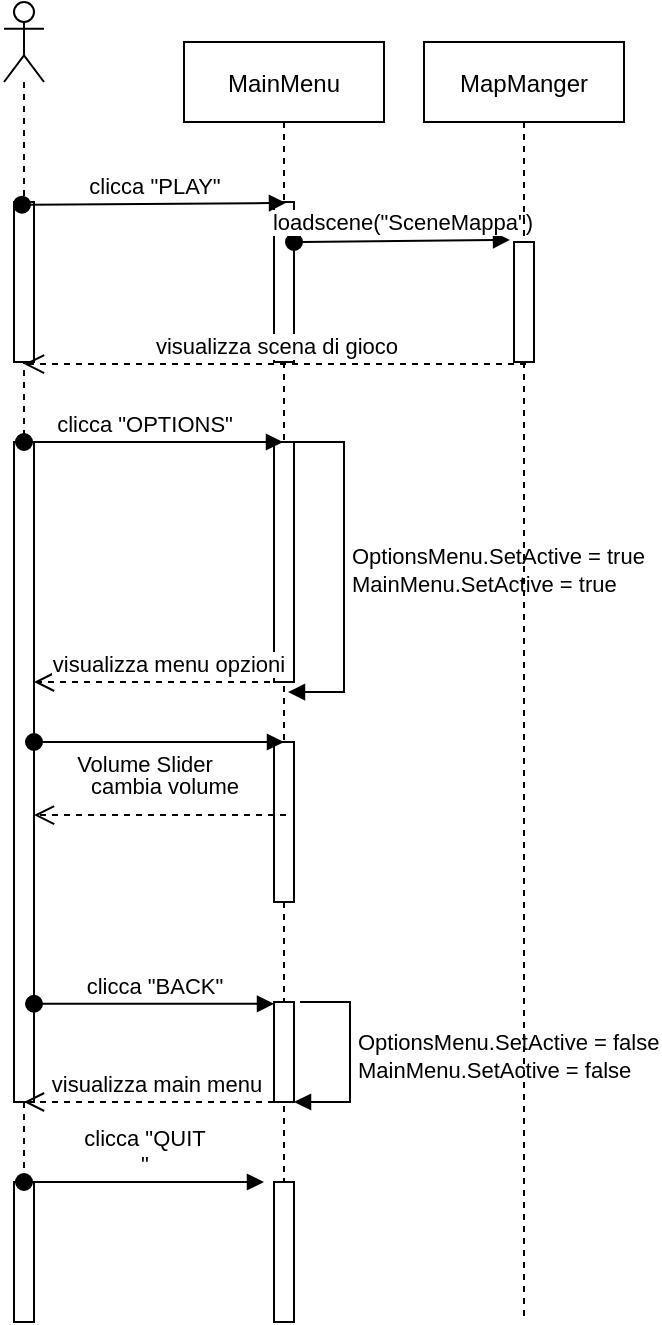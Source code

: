 <mxfile version="19.0.0" type="github">
  <diagram id="kgpKYQtTHZ0yAKxKKP6v" name="Page-1">
    <mxGraphModel dx="1178" dy="570" grid="1" gridSize="10" guides="1" tooltips="1" connect="1" arrows="1" fold="1" page="1" pageScale="1" pageWidth="850" pageHeight="1100" math="0" shadow="0">
      <root>
        <mxCell id="0" />
        <mxCell id="1" parent="0" />
        <mxCell id="3nuBFxr9cyL0pnOWT2aG-1" value="MainMenu" style="shape=umlLifeline;perimeter=lifelinePerimeter;container=1;collapsible=0;recursiveResize=0;rounded=0;shadow=0;strokeWidth=1;" parent="1" vertex="1">
          <mxGeometry x="100" y="80" width="100" height="640" as="geometry" />
        </mxCell>
        <mxCell id="3nuBFxr9cyL0pnOWT2aG-2" value="" style="points=[];perimeter=orthogonalPerimeter;rounded=0;shadow=0;strokeWidth=1;" parent="3nuBFxr9cyL0pnOWT2aG-1" vertex="1">
          <mxGeometry x="45" y="80" width="10" height="80" as="geometry" />
        </mxCell>
        <mxCell id="cQk28mvAW9MhR85umqs5-22" value="loadscene(&quot;SceneMappa&quot;)" style="html=1;verticalAlign=bottom;startArrow=oval;startFill=1;endArrow=block;startSize=8;rounded=0;exitX=0.4;exitY=0.017;exitDx=0;exitDy=0;exitPerimeter=0;entryX=-0.2;entryY=-0.017;entryDx=0;entryDy=0;entryPerimeter=0;" parent="3nuBFxr9cyL0pnOWT2aG-1" target="3nuBFxr9cyL0pnOWT2aG-6" edge="1">
          <mxGeometry x="0.004" width="60" relative="1" as="geometry">
            <mxPoint x="55" y="100.0" as="sourcePoint" />
            <mxPoint x="147" y="100.06" as="targetPoint" />
            <mxPoint as="offset" />
          </mxGeometry>
        </mxCell>
        <mxCell id="cQk28mvAW9MhR85umqs5-26" value="" style="points=[];perimeter=orthogonalPerimeter;rounded=0;shadow=0;strokeWidth=1;" parent="3nuBFxr9cyL0pnOWT2aG-1" vertex="1">
          <mxGeometry x="45" y="200" width="10" height="120" as="geometry" />
        </mxCell>
        <mxCell id="cQk28mvAW9MhR85umqs5-29" value="&lt;div&gt;OptionsMenu.SetActive = true&lt;/div&gt;&lt;div&gt;MainMenu.SetActive = true&lt;br&gt;&lt;/div&gt;" style="edgeStyle=orthogonalEdgeStyle;html=1;align=left;spacingLeft=2;endArrow=block;rounded=0;entryX=0.7;entryY=1.042;entryDx=0;entryDy=0;entryPerimeter=0;labelBackgroundColor=default;labelBorderColor=none;" parent="3nuBFxr9cyL0pnOWT2aG-1" source="cQk28mvAW9MhR85umqs5-26" target="cQk28mvAW9MhR85umqs5-26" edge="1">
          <mxGeometry relative="1" as="geometry">
            <mxPoint x="310" y="110" as="sourcePoint" />
            <Array as="points">
              <mxPoint x="80" y="200" />
              <mxPoint x="80" y="325" />
            </Array>
          </mxGeometry>
        </mxCell>
        <mxCell id="cQk28mvAW9MhR85umqs5-33" value="" style="points=[];perimeter=orthogonalPerimeter;rounded=0;shadow=0;strokeWidth=1;" parent="3nuBFxr9cyL0pnOWT2aG-1" vertex="1">
          <mxGeometry x="45" y="350" width="10" height="80" as="geometry" />
        </mxCell>
        <mxCell id="cQk28mvAW9MhR85umqs5-37" value="" style="points=[];perimeter=orthogonalPerimeter;rounded=0;shadow=0;strokeWidth=1;" parent="3nuBFxr9cyL0pnOWT2aG-1" vertex="1">
          <mxGeometry x="45" y="480" width="10" height="50" as="geometry" />
        </mxCell>
        <mxCell id="cQk28mvAW9MhR85umqs5-38" value="&lt;div&gt;OptionsMenu.SetActive = false&lt;br&gt;&lt;/div&gt;&lt;div&gt;MainMenu.SetActive = false&lt;/div&gt;" style="edgeStyle=orthogonalEdgeStyle;html=1;align=left;spacingLeft=2;endArrow=block;rounded=0;entryX=1;entryY=1;entryDx=0;entryDy=0;entryPerimeter=0;labelBackgroundColor=default;labelBorderColor=none;" parent="3nuBFxr9cyL0pnOWT2aG-1" target="cQk28mvAW9MhR85umqs5-37" edge="1">
          <mxGeometry relative="1" as="geometry">
            <mxPoint x="58" y="480" as="sourcePoint" />
            <Array as="points">
              <mxPoint x="83" y="480" />
              <mxPoint x="83" y="530" />
            </Array>
            <mxPoint x="55" y="605.04" as="targetPoint" />
          </mxGeometry>
        </mxCell>
        <mxCell id="cQk28mvAW9MhR85umqs5-41" value="" style="points=[];perimeter=orthogonalPerimeter;rounded=0;shadow=0;strokeWidth=1;" parent="3nuBFxr9cyL0pnOWT2aG-1" vertex="1">
          <mxGeometry x="45" y="570" width="10" height="70" as="geometry" />
        </mxCell>
        <mxCell id="3nuBFxr9cyL0pnOWT2aG-5" value="MapManger" style="shape=umlLifeline;perimeter=lifelinePerimeter;container=1;collapsible=0;recursiveResize=0;rounded=0;shadow=0;strokeWidth=1;" parent="1" vertex="1">
          <mxGeometry x="220" y="80" width="100" height="640" as="geometry" />
        </mxCell>
        <mxCell id="3nuBFxr9cyL0pnOWT2aG-6" value="" style="points=[];perimeter=orthogonalPerimeter;rounded=0;shadow=0;strokeWidth=1;" parent="3nuBFxr9cyL0pnOWT2aG-5" vertex="1">
          <mxGeometry x="45" y="100" width="10" height="60" as="geometry" />
        </mxCell>
        <mxCell id="cQk28mvAW9MhR85umqs5-14" value="" style="shape=umlLifeline;participant=umlActor;perimeter=lifelinePerimeter;whiteSpace=wrap;html=1;container=1;collapsible=0;recursiveResize=0;verticalAlign=top;spacingTop=36;outlineConnect=0;" parent="1" vertex="1">
          <mxGeometry x="10" y="60" width="20" height="660" as="geometry" />
        </mxCell>
        <mxCell id="cQk28mvAW9MhR85umqs5-21" value="" style="points=[];perimeter=orthogonalPerimeter;rounded=0;shadow=0;strokeWidth=1;" parent="cQk28mvAW9MhR85umqs5-14" vertex="1">
          <mxGeometry x="5" y="100" width="10" height="80" as="geometry" />
        </mxCell>
        <mxCell id="cQk28mvAW9MhR85umqs5-24" value="" style="points=[];perimeter=orthogonalPerimeter;rounded=0;shadow=0;strokeWidth=1;" parent="cQk28mvAW9MhR85umqs5-14" vertex="1">
          <mxGeometry x="5" y="220" width="10" height="330" as="geometry" />
        </mxCell>
        <mxCell id="cQk28mvAW9MhR85umqs5-32" value="&lt;div&gt;Volume Slider&lt;/div&gt;" style="html=1;verticalAlign=bottom;startArrow=oval;startFill=1;endArrow=block;startSize=8;rounded=0;exitX=0.5;exitY=0;exitDx=0;exitDy=0;exitPerimeter=0;entryX=0.5;entryY=0;entryDx=0;entryDy=0;entryPerimeter=0;" parent="cQk28mvAW9MhR85umqs5-14" target="cQk28mvAW9MhR85umqs5-33" edge="1">
          <mxGeometry x="-0.12" y="-20" width="60" relative="1" as="geometry">
            <mxPoint x="15" y="370" as="sourcePoint" />
            <mxPoint x="104.5" y="370" as="targetPoint" />
            <mxPoint as="offset" />
          </mxGeometry>
        </mxCell>
        <mxCell id="cQk28mvAW9MhR85umqs5-36" value="&lt;div&gt;clicca &quot;BACK&quot;&lt;/div&gt;" style="html=1;verticalAlign=bottom;startArrow=oval;startFill=1;endArrow=block;startSize=8;rounded=0;exitX=0.4;exitY=0.017;exitDx=0;exitDy=0;exitPerimeter=0;" parent="cQk28mvAW9MhR85umqs5-14" target="cQk28mvAW9MhR85umqs5-37" edge="1">
          <mxGeometry x="0.004" width="60" relative="1" as="geometry">
            <mxPoint x="15" y="500.88" as="sourcePoint" />
            <mxPoint x="107" y="500" as="targetPoint" />
            <mxPoint as="offset" />
          </mxGeometry>
        </mxCell>
        <mxCell id="cQk28mvAW9MhR85umqs5-40" value="" style="points=[];perimeter=orthogonalPerimeter;rounded=0;shadow=0;strokeWidth=1;" parent="cQk28mvAW9MhR85umqs5-14" vertex="1">
          <mxGeometry x="5" y="590" width="10" height="70" as="geometry" />
        </mxCell>
        <mxCell id="cQk28mvAW9MhR85umqs5-20" value="clicca &quot;PLAY&quot;" style="html=1;verticalAlign=bottom;startArrow=oval;startFill=1;endArrow=block;startSize=8;rounded=0;exitX=0.4;exitY=0.017;exitDx=0;exitDy=0;exitPerimeter=0;entryX=0.6;entryY=0.006;entryDx=0;entryDy=0;entryPerimeter=0;" parent="1" source="cQk28mvAW9MhR85umqs5-21" target="3nuBFxr9cyL0pnOWT2aG-2" edge="1">
          <mxGeometry x="0.004" width="60" relative="1" as="geometry">
            <mxPoint x="150" y="160" as="sourcePoint" />
            <mxPoint x="140" y="161" as="targetPoint" />
            <mxPoint as="offset" />
          </mxGeometry>
        </mxCell>
        <mxCell id="cQk28mvAW9MhR85umqs5-25" value="&lt;div&gt;clicca &quot;OPTIONS&quot;&lt;/div&gt;" style="html=1;verticalAlign=bottom;startArrow=oval;startFill=1;endArrow=block;startSize=8;rounded=0;exitX=0.5;exitY=0;exitDx=0;exitDy=0;exitPerimeter=0;" parent="1" source="cQk28mvAW9MhR85umqs5-24" target="3nuBFxr9cyL0pnOWT2aG-1" edge="1">
          <mxGeometry x="-0.073" width="60" relative="1" as="geometry">
            <mxPoint x="69" y="171.36" as="sourcePoint" />
            <mxPoint x="161" y="170.48" as="targetPoint" />
            <mxPoint as="offset" />
          </mxGeometry>
        </mxCell>
        <mxCell id="cQk28mvAW9MhR85umqs5-30" value="&lt;div&gt;visualizza scena di gioco&lt;/div&gt;" style="html=1;verticalAlign=bottom;endArrow=open;dashed=1;endSize=8;rounded=0;exitX=0.6;exitY=1.017;exitDx=0;exitDy=0;exitPerimeter=0;" parent="1" source="3nuBFxr9cyL0pnOWT2aG-6" target="cQk28mvAW9MhR85umqs5-14" edge="1">
          <mxGeometry relative="1" as="geometry">
            <mxPoint x="210" y="220" as="sourcePoint" />
            <mxPoint x="130" y="220" as="targetPoint" />
          </mxGeometry>
        </mxCell>
        <mxCell id="cQk28mvAW9MhR85umqs5-31" value="&lt;div&gt;visualizza menu opzioni&lt;br&gt;&lt;/div&gt;" style="html=1;verticalAlign=bottom;endArrow=open;dashed=1;endSize=8;rounded=0;exitX=0.4;exitY=1;exitDx=0;exitDy=0;exitPerimeter=0;" parent="1" source="cQk28mvAW9MhR85umqs5-26" target="cQk28mvAW9MhR85umqs5-24" edge="1">
          <mxGeometry x="-0.071" relative="1" as="geometry">
            <mxPoint x="261.5" y="460" as="sourcePoint" />
            <mxPoint x="50" y="460" as="targetPoint" />
            <mxPoint as="offset" />
          </mxGeometry>
        </mxCell>
        <mxCell id="cQk28mvAW9MhR85umqs5-34" value="&lt;div&gt;cambia volume&lt;/div&gt;" style="html=1;verticalAlign=bottom;endArrow=open;dashed=1;endSize=8;rounded=0;exitX=0.51;exitY=0.604;exitDx=0;exitDy=0;exitPerimeter=0;" parent="1" source="3nuBFxr9cyL0pnOWT2aG-1" target="cQk28mvAW9MhR85umqs5-24" edge="1">
          <mxGeometry x="-0.035" y="-6" relative="1" as="geometry">
            <mxPoint x="159" y="410" as="sourcePoint" />
            <mxPoint x="75" y="410" as="targetPoint" />
            <mxPoint as="offset" />
          </mxGeometry>
        </mxCell>
        <mxCell id="cQk28mvAW9MhR85umqs5-39" value="&lt;div&gt;visualizza main menu&lt;/div&gt;" style="html=1;verticalAlign=bottom;endArrow=open;dashed=1;endSize=8;rounded=0;exitX=0.6;exitY=1;exitDx=0;exitDy=0;exitPerimeter=0;" parent="1" source="cQk28mvAW9MhR85umqs5-37" target="cQk28mvAW9MhR85umqs5-14" edge="1">
          <mxGeometry relative="1" as="geometry">
            <mxPoint x="281" y="251.02" as="sourcePoint" />
            <mxPoint x="29.5" y="251.02" as="targetPoint" />
          </mxGeometry>
        </mxCell>
        <mxCell id="cQk28mvAW9MhR85umqs5-42" value="&lt;div&gt;clicca &quot;QUIT&lt;/div&gt;&lt;div&gt;&quot;&lt;/div&gt;" style="html=1;verticalAlign=bottom;startArrow=oval;startFill=1;endArrow=block;startSize=8;rounded=0;exitX=0.4;exitY=0.017;exitDx=0;exitDy=0;exitPerimeter=0;" parent="1" edge="1">
          <mxGeometry x="0.004" width="60" relative="1" as="geometry">
            <mxPoint x="20" y="650.0" as="sourcePoint" />
            <mxPoint x="140" y="650.0" as="targetPoint" />
            <mxPoint as="offset" />
          </mxGeometry>
        </mxCell>
      </root>
    </mxGraphModel>
  </diagram>
</mxfile>

